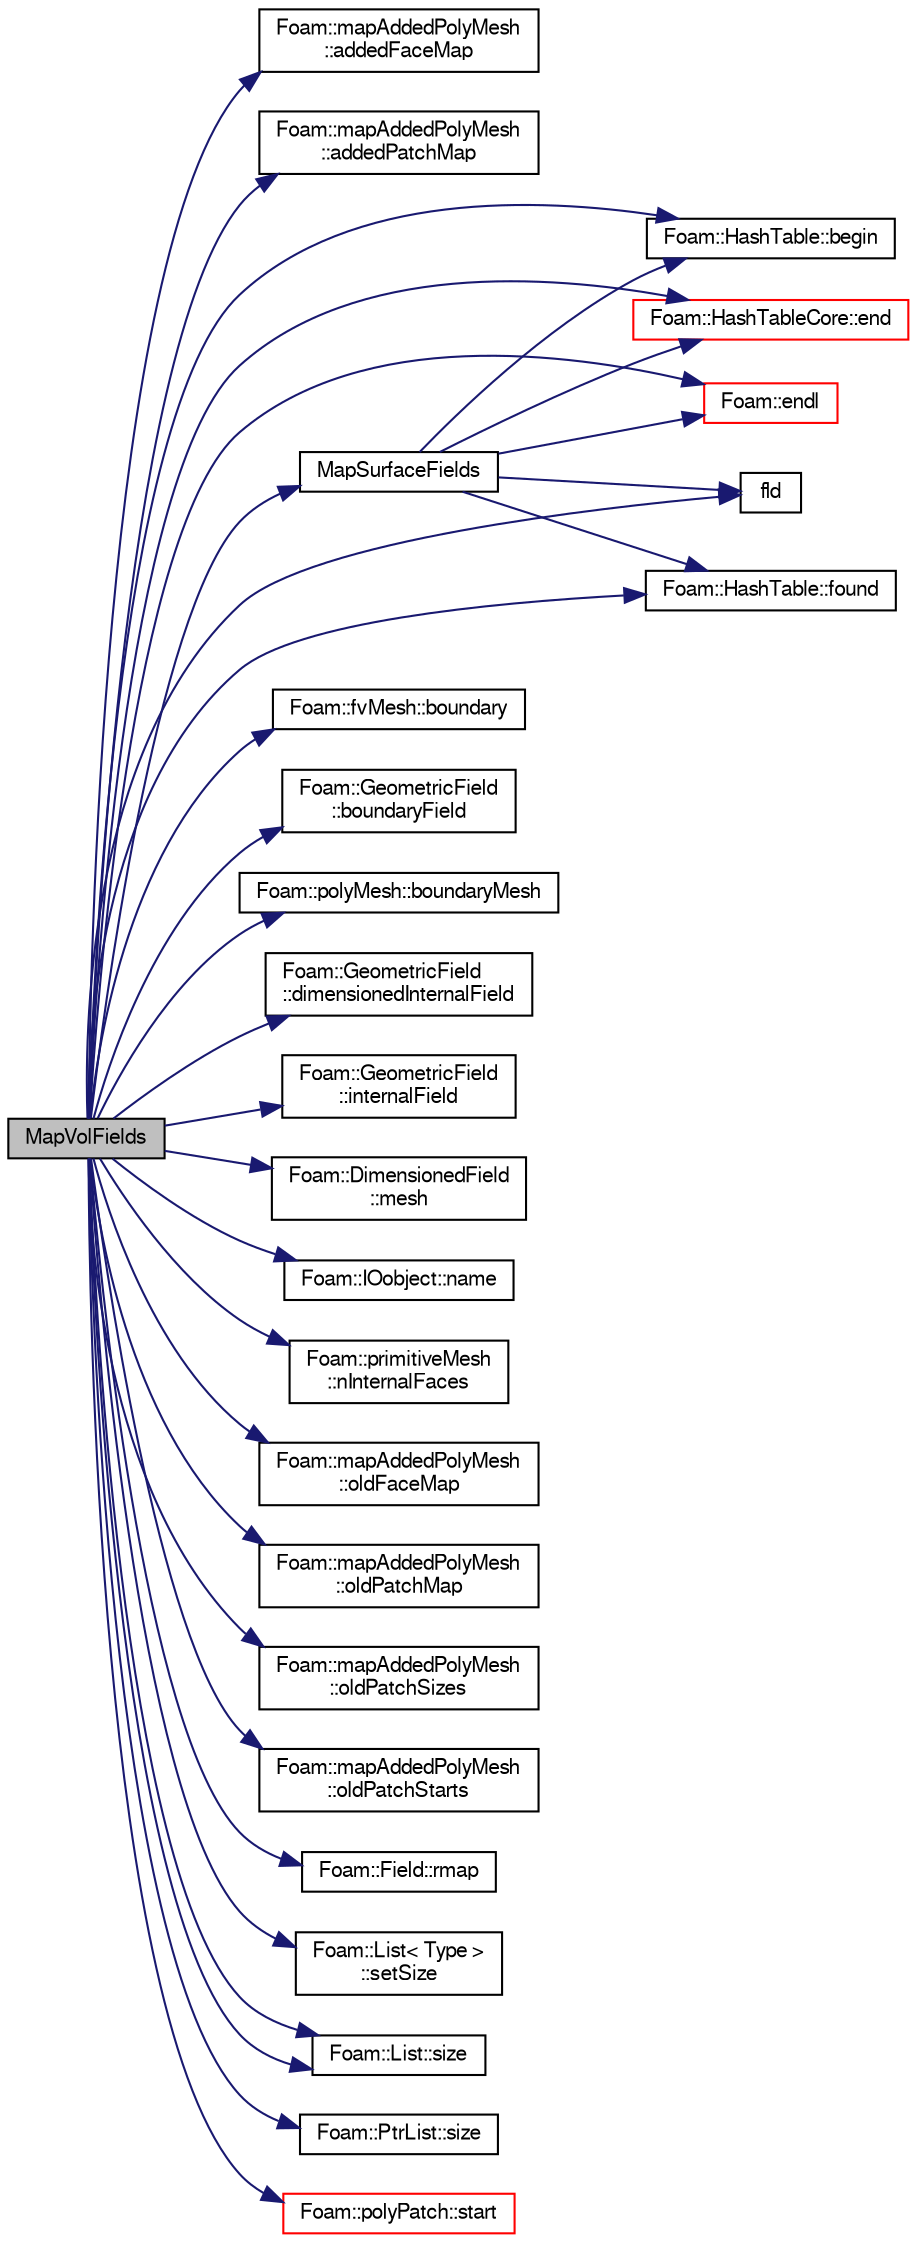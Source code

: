 digraph "MapVolFields"
{
  bgcolor="transparent";
  edge [fontname="FreeSans",fontsize="10",labelfontname="FreeSans",labelfontsize="10"];
  node [fontname="FreeSans",fontsize="10",shape=record];
  rankdir="LR";
  Node116 [label="MapVolFields",height=0.2,width=0.4,color="black", fillcolor="grey75", style="filled", fontcolor="black"];
  Node116 -> Node117 [color="midnightblue",fontsize="10",style="solid",fontname="FreeSans"];
  Node117 [label="Foam::mapAddedPolyMesh\l::addedFaceMap",height=0.2,width=0.4,color="black",URL="$a27354.html#a2e1fed3965fce0467414c5818badc779"];
  Node116 -> Node118 [color="midnightblue",fontsize="10",style="solid",fontname="FreeSans"];
  Node118 [label="Foam::mapAddedPolyMesh\l::addedPatchMap",height=0.2,width=0.4,color="black",URL="$a27354.html#a888812cd2f57c3609ca29b23ab176bef",tooltip="From added mesh patch index to new patch index or -1 if. "];
  Node116 -> Node119 [color="midnightblue",fontsize="10",style="solid",fontname="FreeSans"];
  Node119 [label="Foam::HashTable::begin",height=0.2,width=0.4,color="black",URL="$a25702.html#a4718c822b6b0cd47612f37199986753a",tooltip="iterator set to the beginning of the HashTable "];
  Node116 -> Node120 [color="midnightblue",fontsize="10",style="solid",fontname="FreeSans"];
  Node120 [label="Foam::fvMesh::boundary",height=0.2,width=0.4,color="black",URL="$a22766.html#a1fc8b179063cf5d6805da64ff1975126",tooltip="Return reference to boundary mesh. "];
  Node116 -> Node121 [color="midnightblue",fontsize="10",style="solid",fontname="FreeSans"];
  Node121 [label="Foam::GeometricField\l::boundaryField",height=0.2,width=0.4,color="black",URL="$a22434.html#a3c6c1a789b48ea0c5e8bff64f9c14f2d",tooltip="Return reference to GeometricBoundaryField. "];
  Node116 -> Node122 [color="midnightblue",fontsize="10",style="solid",fontname="FreeSans"];
  Node122 [label="Foam::polyMesh::boundaryMesh",height=0.2,width=0.4,color="black",URL="$a27410.html#a9f2b68c134340291eda6197f47f25484",tooltip="Return boundary mesh. "];
  Node116 -> Node123 [color="midnightblue",fontsize="10",style="solid",fontname="FreeSans"];
  Node123 [label="Foam::GeometricField\l::dimensionedInternalField",height=0.2,width=0.4,color="black",URL="$a22434.html#a92f45aec34e72d1a1d892e79e99766a7",tooltip="Return dimensioned internal field. "];
  Node116 -> Node124 [color="midnightblue",fontsize="10",style="solid",fontname="FreeSans"];
  Node124 [label="Foam::HashTableCore::end",height=0.2,width=0.4,color="red",URL="$a25706.html#a540580a296c0ff351686ceb4f27b6fe6",tooltip="iteratorEnd set to beyond the end of any HashTable "];
  Node116 -> Node132 [color="midnightblue",fontsize="10",style="solid",fontname="FreeSans"];
  Node132 [label="Foam::endl",height=0.2,width=0.4,color="red",URL="$a21124.html#a2db8fe02a0d3909e9351bb4275b23ce4",tooltip="Add newline and flush stream. "];
  Node116 -> Node134 [color="midnightblue",fontsize="10",style="solid",fontname="FreeSans"];
  Node134 [label="fld",height=0.2,width=0.4,color="black",URL="$a18899.html#a378472d1f8b33eeefbda63a947476c8c"];
  Node116 -> Node135 [color="midnightblue",fontsize="10",style="solid",fontname="FreeSans"];
  Node135 [label="Foam::HashTable::found",height=0.2,width=0.4,color="black",URL="$a25702.html#a9a7a02c333e3e98344a1e5b891c4d985",tooltip="Return true if hashedEntry is found in table. "];
  Node116 -> Node136 [color="midnightblue",fontsize="10",style="solid",fontname="FreeSans"];
  Node136 [label="Foam::GeometricField\l::internalField",height=0.2,width=0.4,color="black",URL="$a22434.html#a9536140d36d69bbac40496f6b817aa0a",tooltip="Return internal field. "];
  Node116 -> Node137 [color="midnightblue",fontsize="10",style="solid",fontname="FreeSans"];
  Node137 [label="MapSurfaceFields",height=0.2,width=0.4,color="black",URL="$a21450.html#ac922e4c0c5c9f6ad9cca372ef61c0da5",tooltip="Map all surfaceFields of Type. "];
  Node137 -> Node119 [color="midnightblue",fontsize="10",style="solid",fontname="FreeSans"];
  Node137 -> Node124 [color="midnightblue",fontsize="10",style="solid",fontname="FreeSans"];
  Node137 -> Node135 [color="midnightblue",fontsize="10",style="solid",fontname="FreeSans"];
  Node137 -> Node134 [color="midnightblue",fontsize="10",style="solid",fontname="FreeSans"];
  Node137 -> Node132 [color="midnightblue",fontsize="10",style="solid",fontname="FreeSans"];
  Node116 -> Node138 [color="midnightblue",fontsize="10",style="solid",fontname="FreeSans"];
  Node138 [label="Foam::DimensionedField\l::mesh",height=0.2,width=0.4,color="black",URL="$a26390.html#a8f1110830348a1448a14ab5e3cf47e3b",tooltip="Return mesh. "];
  Node116 -> Node139 [color="midnightblue",fontsize="10",style="solid",fontname="FreeSans"];
  Node139 [label="Foam::IOobject::name",height=0.2,width=0.4,color="black",URL="$a26142.html#acc80e00a8ac919288fb55bd14cc88bf6",tooltip="Return name. "];
  Node116 -> Node140 [color="midnightblue",fontsize="10",style="solid",fontname="FreeSans"];
  Node140 [label="Foam::primitiveMesh\l::nInternalFaces",height=0.2,width=0.4,color="black",URL="$a27530.html#aa6c7965af1f30d16d9125deb981cbdb0"];
  Node116 -> Node141 [color="midnightblue",fontsize="10",style="solid",fontname="FreeSans"];
  Node141 [label="Foam::mapAddedPolyMesh\l::oldFaceMap",height=0.2,width=0.4,color="black",URL="$a27354.html#ada530311132a9c6b4518733346abc7cd"];
  Node116 -> Node142 [color="midnightblue",fontsize="10",style="solid",fontname="FreeSans"];
  Node142 [label="Foam::mapAddedPolyMesh\l::oldPatchMap",height=0.2,width=0.4,color="black",URL="$a27354.html#a44682475c8bd86da6b87d9bdb2007bc4",tooltip="From old patch index to new patch index or -1 if patch. "];
  Node116 -> Node143 [color="midnightblue",fontsize="10",style="solid",fontname="FreeSans"];
  Node143 [label="Foam::mapAddedPolyMesh\l::oldPatchSizes",height=0.2,width=0.4,color="black",URL="$a27354.html#aed5d8790c8611bccade59a509a845de3",tooltip="Return list of the old patch sizes. "];
  Node116 -> Node144 [color="midnightblue",fontsize="10",style="solid",fontname="FreeSans"];
  Node144 [label="Foam::mapAddedPolyMesh\l::oldPatchStarts",height=0.2,width=0.4,color="black",URL="$a27354.html#ab6af42a6b241790b5815b39b574ba392",tooltip="Return list of the old patch start labels. "];
  Node116 -> Node145 [color="midnightblue",fontsize="10",style="solid",fontname="FreeSans"];
  Node145 [label="Foam::Field::rmap",height=0.2,width=0.4,color="black",URL="$a26466.html#ae5cdfcd538daa5fa35fc0c2d7969c1eb",tooltip="1 to 1 reverse-map from the given field "];
  Node116 -> Node146 [color="midnightblue",fontsize="10",style="solid",fontname="FreeSans"];
  Node146 [label="Foam::List\< Type \>\l::setSize",height=0.2,width=0.4,color="black",URL="$a25694.html#aedb985ffeaf1bdbfeccc2a8730405703",tooltip="Reset size of List. "];
  Node116 -> Node147 [color="midnightblue",fontsize="10",style="solid",fontname="FreeSans"];
  Node147 [label="Foam::List::size",height=0.2,width=0.4,color="black",URL="$a25694.html#a8a5f6fa29bd4b500caf186f60245b384",tooltip="Override size to be inconsistent with allocated storage. "];
  Node116 -> Node147 [color="midnightblue",fontsize="10",style="solid",fontname="FreeSans"];
  Node116 -> Node148 [color="midnightblue",fontsize="10",style="solid",fontname="FreeSans"];
  Node148 [label="Foam::PtrList::size",height=0.2,width=0.4,color="black",URL="$a25914.html#a47b3bf30da1eb3ab8076b5fbe00e0494",tooltip="Return the number of elements in the PtrList. "];
  Node116 -> Node149 [color="midnightblue",fontsize="10",style="solid",fontname="FreeSans"];
  Node149 [label="Foam::polyPatch::start",height=0.2,width=0.4,color="red",URL="$a27478.html#a6bfd3e3abb11e98bdb4b98671cec1234",tooltip="Return start label of this patch in the polyMesh face list. "];
}

